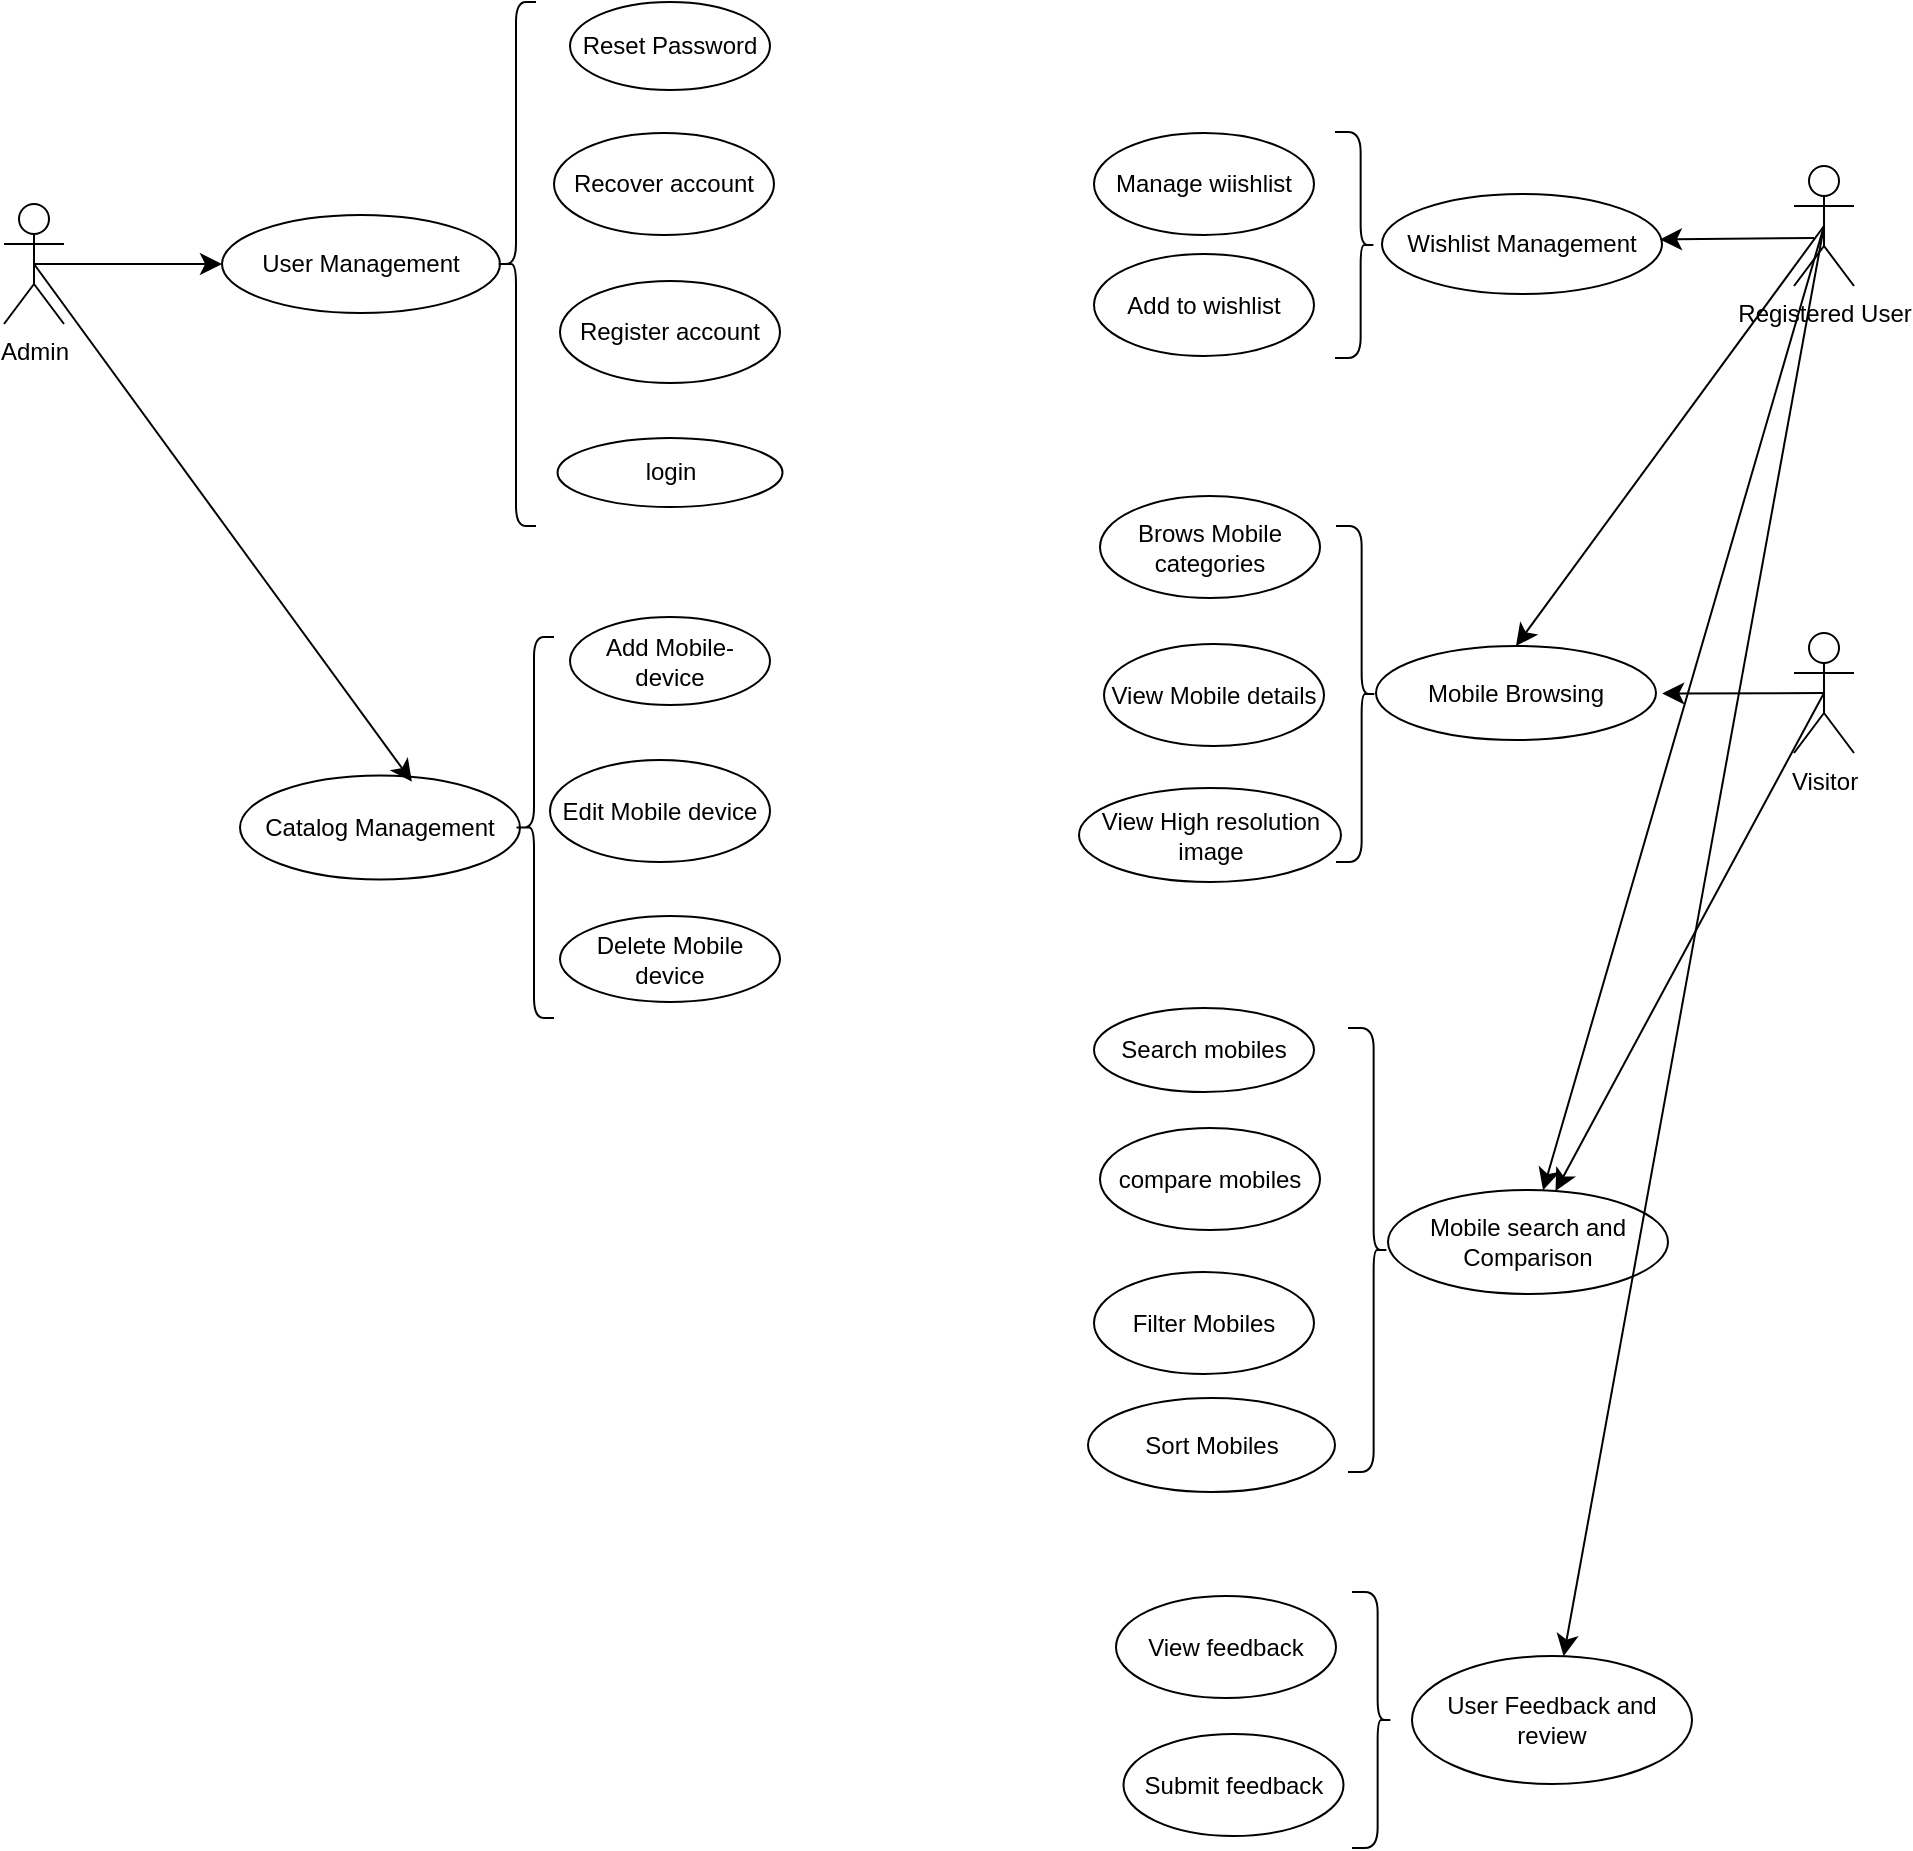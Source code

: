 <mxfile version="24.8.4">
  <diagram name="Page-1" id="lydEy3UlVZ0hXnfnAnw2">
    <mxGraphModel dx="3760" dy="1193" grid="0" gridSize="10" guides="1" tooltips="1" connect="1" arrows="1" fold="1" page="1" pageScale="1" pageWidth="850" pageHeight="1100" background="#FFFFFF" math="0" shadow="0">
      <root>
        <mxCell id="0" />
        <mxCell id="1" parent="0" />
        <mxCell id="A2eg4AGigvw0tcSJp81s-7" value="User Management" style="ellipse;whiteSpace=wrap;html=1;" parent="1" vertex="1">
          <mxGeometry x="-1554" y="130.5" width="139" height="49" as="geometry" />
        </mxCell>
        <mxCell id="A2eg4AGigvw0tcSJp81s-13" value="Register account" style="ellipse;whiteSpace=wrap;html=1;" parent="1" vertex="1">
          <mxGeometry x="-1385" y="163.5" width="110" height="51" as="geometry" />
        </mxCell>
        <mxCell id="A2eg4AGigvw0tcSJp81s-14" value="Recover account" style="ellipse;whiteSpace=wrap;html=1;" parent="1" vertex="1">
          <mxGeometry x="-1388" y="89.5" width="110" height="51" as="geometry" />
        </mxCell>
        <mxCell id="A2eg4AGigvw0tcSJp81s-15" value="Reset Password" style="ellipse;whiteSpace=wrap;html=1;" parent="1" vertex="1">
          <mxGeometry x="-1380" y="24" width="100" height="44" as="geometry" />
        </mxCell>
        <mxCell id="A2eg4AGigvw0tcSJp81s-16" value="login" style="ellipse;whiteSpace=wrap;html=1;" parent="1" vertex="1">
          <mxGeometry x="-1386.25" y="242" width="112.5" height="34.5" as="geometry" />
        </mxCell>
        <mxCell id="A2eg4AGigvw0tcSJp81s-26" value="Catalog Management" style="ellipse;whiteSpace=wrap;html=1;" parent="1" vertex="1">
          <mxGeometry x="-1545" y="410.75" width="140" height="52" as="geometry" />
        </mxCell>
        <mxCell id="dWg8eVhr8gvvrMypLxNh-8" value="Mobile Browsing" style="ellipse;whiteSpace=wrap;html=1;" vertex="1" parent="1">
          <mxGeometry x="-977" y="346" width="140" height="47" as="geometry" />
        </mxCell>
        <mxCell id="dWg8eVhr8gvvrMypLxNh-12" value="Brows Mobile categories" style="ellipse;whiteSpace=wrap;html=1;" vertex="1" parent="1">
          <mxGeometry x="-1115" y="271" width="110" height="51" as="geometry" />
        </mxCell>
        <mxCell id="dWg8eVhr8gvvrMypLxNh-14" value="View High resolution image" style="ellipse;whiteSpace=wrap;html=1;" vertex="1" parent="1">
          <mxGeometry x="-1125.5" y="417" width="131" height="47" as="geometry" />
        </mxCell>
        <mxCell id="dWg8eVhr8gvvrMypLxNh-64" value="Mobile search and Comparison" style="ellipse;whiteSpace=wrap;html=1;" vertex="1" parent="1">
          <mxGeometry x="-971" y="618" width="140" height="52" as="geometry" />
        </mxCell>
        <mxCell id="dWg8eVhr8gvvrMypLxNh-68" value="compare mobiles" style="ellipse;whiteSpace=wrap;html=1;" vertex="1" parent="1">
          <mxGeometry x="-1115" y="587" width="110" height="51" as="geometry" />
        </mxCell>
        <mxCell id="dWg8eVhr8gvvrMypLxNh-69" value="Filter Mobiles" style="ellipse;whiteSpace=wrap;html=1;" vertex="1" parent="1">
          <mxGeometry x="-1118" y="659" width="110" height="51" as="geometry" />
        </mxCell>
        <mxCell id="dWg8eVhr8gvvrMypLxNh-70" value="Sort Mobiles" style="ellipse;whiteSpace=wrap;html=1;" vertex="1" parent="1">
          <mxGeometry x="-1121" y="722" width="123.5" height="47" as="geometry" />
        </mxCell>
        <mxCell id="dWg8eVhr8gvvrMypLxNh-72" value="Search mobiles" style="ellipse;whiteSpace=wrap;html=1;" vertex="1" parent="1">
          <mxGeometry x="-1118" y="527" width="110" height="42" as="geometry" />
        </mxCell>
        <mxCell id="dWg8eVhr8gvvrMypLxNh-78" value="Wishlist Management" style="ellipse;whiteSpace=wrap;html=1;" vertex="1" parent="1">
          <mxGeometry x="-974" y="120" width="140" height="50" as="geometry" />
        </mxCell>
        <mxCell id="dWg8eVhr8gvvrMypLxNh-79" value="Add to wishlist" style="ellipse;whiteSpace=wrap;html=1;" vertex="1" parent="1">
          <mxGeometry x="-1118" y="150" width="110" height="51" as="geometry" />
        </mxCell>
        <mxCell id="dWg8eVhr8gvvrMypLxNh-80" value="Manage wiishlist" style="ellipse;whiteSpace=wrap;html=1;" vertex="1" parent="1">
          <mxGeometry x="-1118" y="89.5" width="110" height="51" as="geometry" />
        </mxCell>
        <mxCell id="dWg8eVhr8gvvrMypLxNh-83" value="User Feedback and review" style="ellipse;whiteSpace=wrap;html=1;" vertex="1" parent="1">
          <mxGeometry x="-959" y="851" width="140" height="64" as="geometry" />
        </mxCell>
        <mxCell id="dWg8eVhr8gvvrMypLxNh-84" value="Submit feedback" style="ellipse;whiteSpace=wrap;html=1;" vertex="1" parent="1">
          <mxGeometry x="-1103.25" y="890" width="110" height="51" as="geometry" />
        </mxCell>
        <mxCell id="dWg8eVhr8gvvrMypLxNh-85" value="View feedback" style="ellipse;whiteSpace=wrap;html=1;" vertex="1" parent="1">
          <mxGeometry x="-1107" y="821" width="110" height="51" as="geometry" />
        </mxCell>
        <mxCell id="dWg8eVhr8gvvrMypLxNh-86" value="Admin" style="shape=umlActor;verticalLabelPosition=bottom;verticalAlign=top;html=1;" vertex="1" parent="1">
          <mxGeometry x="-1663" y="125" width="30" height="60" as="geometry" />
        </mxCell>
        <mxCell id="dWg8eVhr8gvvrMypLxNh-140" style="edgeStyle=none;curved=1;rounded=0;orthogonalLoop=1;jettySize=auto;html=1;exitX=0.5;exitY=0.5;exitDx=0;exitDy=0;exitPerimeter=0;fontSize=12;startSize=8;endSize=8;" edge="1" parent="1" source="dWg8eVhr8gvvrMypLxNh-90">
          <mxGeometry relative="1" as="geometry">
            <mxPoint x="-833.871" y="369.737" as="targetPoint" />
          </mxGeometry>
        </mxCell>
        <mxCell id="dWg8eVhr8gvvrMypLxNh-152" style="edgeStyle=none;curved=1;rounded=0;orthogonalLoop=1;jettySize=auto;html=1;exitX=0.5;exitY=0.5;exitDx=0;exitDy=0;exitPerimeter=0;fontSize=12;startSize=8;endSize=8;" edge="1" parent="1" source="dWg8eVhr8gvvrMypLxNh-90" target="dWg8eVhr8gvvrMypLxNh-64">
          <mxGeometry relative="1" as="geometry" />
        </mxCell>
        <mxCell id="dWg8eVhr8gvvrMypLxNh-90" value="Visitor" style="shape=umlActor;verticalLabelPosition=bottom;verticalAlign=top;html=1;" vertex="1" parent="1">
          <mxGeometry x="-768" y="339.5" width="30" height="60" as="geometry" />
        </mxCell>
        <mxCell id="dWg8eVhr8gvvrMypLxNh-128" style="edgeStyle=none;curved=1;rounded=0;orthogonalLoop=1;jettySize=auto;html=1;exitX=0.5;exitY=0.5;exitDx=0;exitDy=0;exitPerimeter=0;fontSize=12;startSize=8;endSize=8;" edge="1" parent="1">
          <mxGeometry relative="1" as="geometry">
            <mxPoint x="-835.024" y="142.727" as="targetPoint" />
            <mxPoint x="-758" y="142" as="sourcePoint" />
          </mxGeometry>
        </mxCell>
        <mxCell id="dWg8eVhr8gvvrMypLxNh-141" style="edgeStyle=none;curved=1;rounded=0;orthogonalLoop=1;jettySize=auto;html=1;exitX=0.5;exitY=0.5;exitDx=0;exitDy=0;exitPerimeter=0;entryX=0.5;entryY=0;entryDx=0;entryDy=0;fontSize=12;startSize=8;endSize=8;" edge="1" parent="1" source="dWg8eVhr8gvvrMypLxNh-91" target="dWg8eVhr8gvvrMypLxNh-8">
          <mxGeometry relative="1" as="geometry" />
        </mxCell>
        <mxCell id="dWg8eVhr8gvvrMypLxNh-146" style="edgeStyle=none;curved=1;rounded=0;orthogonalLoop=1;jettySize=auto;html=1;exitX=0.5;exitY=0.5;exitDx=0;exitDy=0;exitPerimeter=0;fontSize=12;startSize=8;endSize=8;" edge="1" parent="1" source="dWg8eVhr8gvvrMypLxNh-91" target="dWg8eVhr8gvvrMypLxNh-64">
          <mxGeometry relative="1" as="geometry" />
        </mxCell>
        <mxCell id="dWg8eVhr8gvvrMypLxNh-151" style="edgeStyle=none;curved=1;rounded=0;orthogonalLoop=1;jettySize=auto;html=1;exitX=0.5;exitY=0.5;exitDx=0;exitDy=0;exitPerimeter=0;fontSize=12;startSize=8;endSize=8;" edge="1" parent="1" source="dWg8eVhr8gvvrMypLxNh-91" target="dWg8eVhr8gvvrMypLxNh-83">
          <mxGeometry relative="1" as="geometry" />
        </mxCell>
        <mxCell id="dWg8eVhr8gvvrMypLxNh-91" value="Registered User" style="shape=umlActor;verticalLabelPosition=bottom;verticalAlign=top;html=1;" vertex="1" parent="1">
          <mxGeometry x="-768" y="106" width="30" height="60" as="geometry" />
        </mxCell>
        <mxCell id="dWg8eVhr8gvvrMypLxNh-117" value="" style="shape=curlyBracket;whiteSpace=wrap;html=1;rounded=1;labelPosition=left;verticalLabelPosition=middle;align=right;verticalAlign=middle;" vertex="1" parent="1">
          <mxGeometry x="-1417" y="24" width="20" height="262" as="geometry" />
        </mxCell>
        <mxCell id="dWg8eVhr8gvvrMypLxNh-126" style="edgeStyle=none;curved=1;rounded=0;orthogonalLoop=1;jettySize=auto;html=1;exitX=0.5;exitY=0.5;exitDx=0;exitDy=0;exitPerimeter=0;fontSize=12;startSize=8;endSize=8;entryX=0;entryY=0.5;entryDx=0;entryDy=0;" edge="1" parent="1" source="dWg8eVhr8gvvrMypLxNh-86" target="A2eg4AGigvw0tcSJp81s-7">
          <mxGeometry relative="1" as="geometry">
            <mxPoint x="-1603" y="139" as="targetPoint" />
          </mxGeometry>
        </mxCell>
        <mxCell id="dWg8eVhr8gvvrMypLxNh-131" value="Delete Mobile device" style="ellipse;whiteSpace=wrap;html=1;" vertex="1" parent="1">
          <mxGeometry x="-1385" y="481" width="110" height="43" as="geometry" />
        </mxCell>
        <mxCell id="dWg8eVhr8gvvrMypLxNh-132" value="Edit Mobile device" style="ellipse;whiteSpace=wrap;html=1;" vertex="1" parent="1">
          <mxGeometry x="-1390" y="403" width="110" height="51" as="geometry" />
        </mxCell>
        <mxCell id="dWg8eVhr8gvvrMypLxNh-133" value="Add Mobile-device" style="ellipse;whiteSpace=wrap;html=1;" vertex="1" parent="1">
          <mxGeometry x="-1380" y="331.5" width="100" height="44" as="geometry" />
        </mxCell>
        <mxCell id="dWg8eVhr8gvvrMypLxNh-138" style="edgeStyle=none;curved=1;rounded=0;orthogonalLoop=1;jettySize=auto;html=1;exitX=0.5;exitY=0.5;exitDx=0;exitDy=0;exitPerimeter=0;entryX=0.614;entryY=0.06;entryDx=0;entryDy=0;entryPerimeter=0;fontSize=12;startSize=8;endSize=8;" edge="1" parent="1" source="dWg8eVhr8gvvrMypLxNh-86" target="A2eg4AGigvw0tcSJp81s-26">
          <mxGeometry relative="1" as="geometry" />
        </mxCell>
        <mxCell id="dWg8eVhr8gvvrMypLxNh-13" value="View Mobile details" style="ellipse;whiteSpace=wrap;html=1;" vertex="1" parent="1">
          <mxGeometry x="-1113" y="345" width="110" height="51" as="geometry" />
        </mxCell>
        <mxCell id="dWg8eVhr8gvvrMypLxNh-142" value="" style="shape=curlyBracket;whiteSpace=wrap;html=1;rounded=1;labelPosition=left;verticalLabelPosition=middle;align=right;verticalAlign=middle;" vertex="1" parent="1">
          <mxGeometry x="-1408" y="341.5" width="20" height="190.5" as="geometry" />
        </mxCell>
        <mxCell id="dWg8eVhr8gvvrMypLxNh-144" value="" style="shape=curlyBracket;whiteSpace=wrap;html=1;rounded=1;flipH=1;labelPosition=right;verticalLabelPosition=middle;align=left;verticalAlign=middle;size=0.359;" vertex="1" parent="1">
          <mxGeometry x="-997" y="286" width="20" height="168" as="geometry" />
        </mxCell>
        <mxCell id="dWg8eVhr8gvvrMypLxNh-147" value="" style="shape=curlyBracket;whiteSpace=wrap;html=1;rounded=1;flipH=1;labelPosition=right;verticalLabelPosition=middle;align=left;verticalAlign=middle;size=0.359;" vertex="1" parent="1">
          <mxGeometry x="-991" y="537" width="20" height="222" as="geometry" />
        </mxCell>
        <mxCell id="dWg8eVhr8gvvrMypLxNh-148" value="" style="shape=curlyBracket;whiteSpace=wrap;html=1;rounded=1;flipH=1;labelPosition=right;verticalLabelPosition=middle;align=left;verticalAlign=middle;size=0.359;" vertex="1" parent="1">
          <mxGeometry x="-997.5" y="89" width="20" height="113" as="geometry" />
        </mxCell>
        <mxCell id="dWg8eVhr8gvvrMypLxNh-150" value="" style="shape=curlyBracket;whiteSpace=wrap;html=1;rounded=1;flipH=1;labelPosition=right;verticalLabelPosition=middle;align=left;verticalAlign=middle;size=0.359;" vertex="1" parent="1">
          <mxGeometry x="-989" y="819" width="20" height="128" as="geometry" />
        </mxCell>
      </root>
    </mxGraphModel>
  </diagram>
</mxfile>
